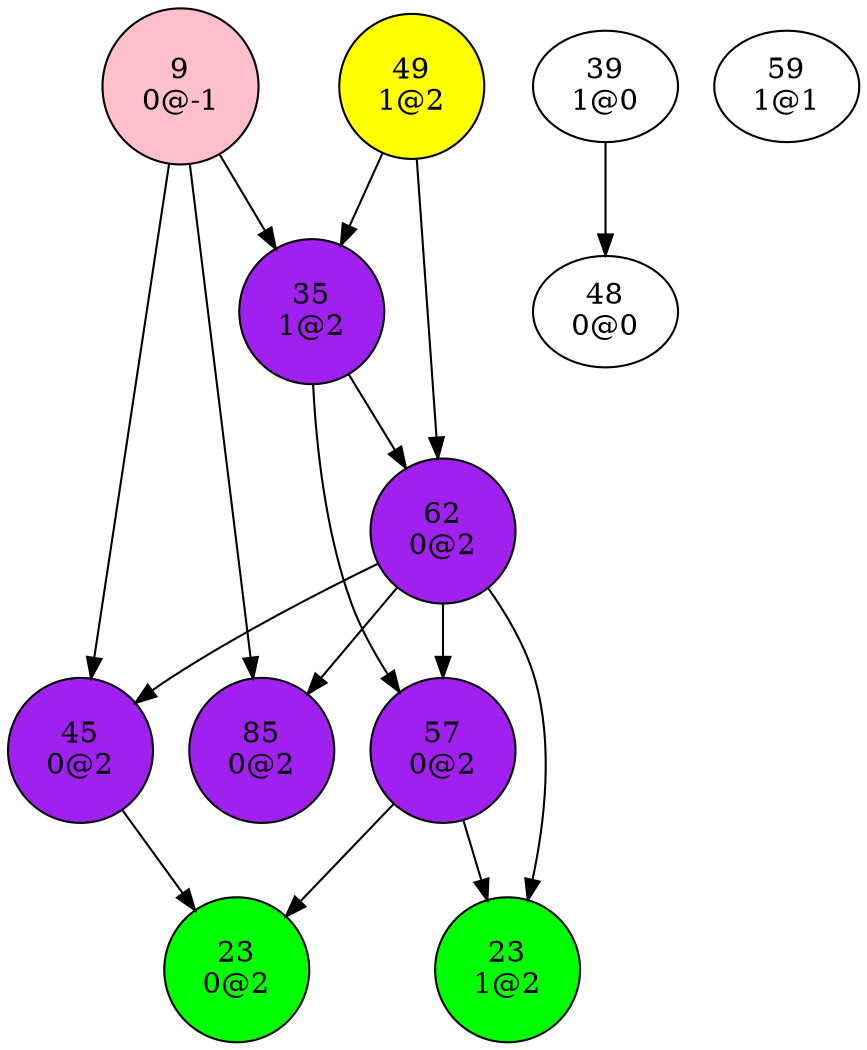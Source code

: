 digraph {
"9
0@-1"->"35
1@2";
"9
0@-1"->"45
0@2";
"9
0@-1"->"85
0@2";
"23
0@2";
"23
1@2";
"35
1@2"->"57
0@2";
"35
1@2"->"62
0@2";
"39
1@0"->"48
0@0";
"45
0@2"->"23
0@2";
"48
0@0";
"49
1@2"->"35
1@2";
"49
1@2"->"62
0@2";
"57
0@2"->"23
0@2";
"57
0@2"->"23
1@2";
"59
1@1";
"62
0@2"->"23
1@2";
"62
0@2"->"45
0@2";
"62
0@2"->"57
0@2";
"62
0@2"->"85
0@2";
"85
0@2";
"9
0@-1"[shape=circle, style=filled, fillcolor=pink];
"23
0@2"[shape=circle, style=filled, fillcolor=green];
"23
1@2"[shape=circle, style=filled, fillcolor=green];
"35
1@2"[shape=circle, style=filled, fillcolor=purple];
"45
0@2"[shape=circle, style=filled, fillcolor=purple];
"49
1@2"[shape=circle, style=filled, fillcolor=yellow];
"57
0@2"[shape=circle, style=filled, fillcolor=purple];
"62
0@2"[shape=circle, style=filled, fillcolor=purple];
"85
0@2"[shape=circle, style=filled, fillcolor=purple];
}
